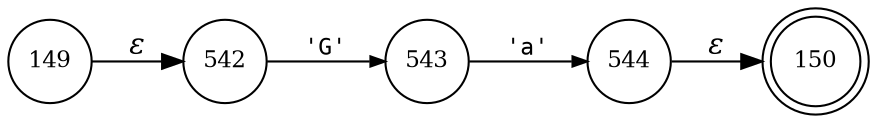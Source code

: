 digraph ATN {
rankdir=LR;
s150[fontsize=11, label="150", shape=doublecircle, fixedsize=true, width=.6];
s544[fontsize=11,label="544", shape=circle, fixedsize=true, width=.55, peripheries=1];
s149[fontsize=11,label="149", shape=circle, fixedsize=true, width=.55, peripheries=1];
s542[fontsize=11,label="542", shape=circle, fixedsize=true, width=.55, peripheries=1];
s543[fontsize=11,label="543", shape=circle, fixedsize=true, width=.55, peripheries=1];
s149 -> s542 [fontname="Times-Italic", label="&epsilon;"];
s542 -> s543 [fontsize=11, fontname="Courier", arrowsize=.7, label = "'G'", arrowhead = normal];
s543 -> s544 [fontsize=11, fontname="Courier", arrowsize=.7, label = "'a'", arrowhead = normal];
s544 -> s150 [fontname="Times-Italic", label="&epsilon;"];
}